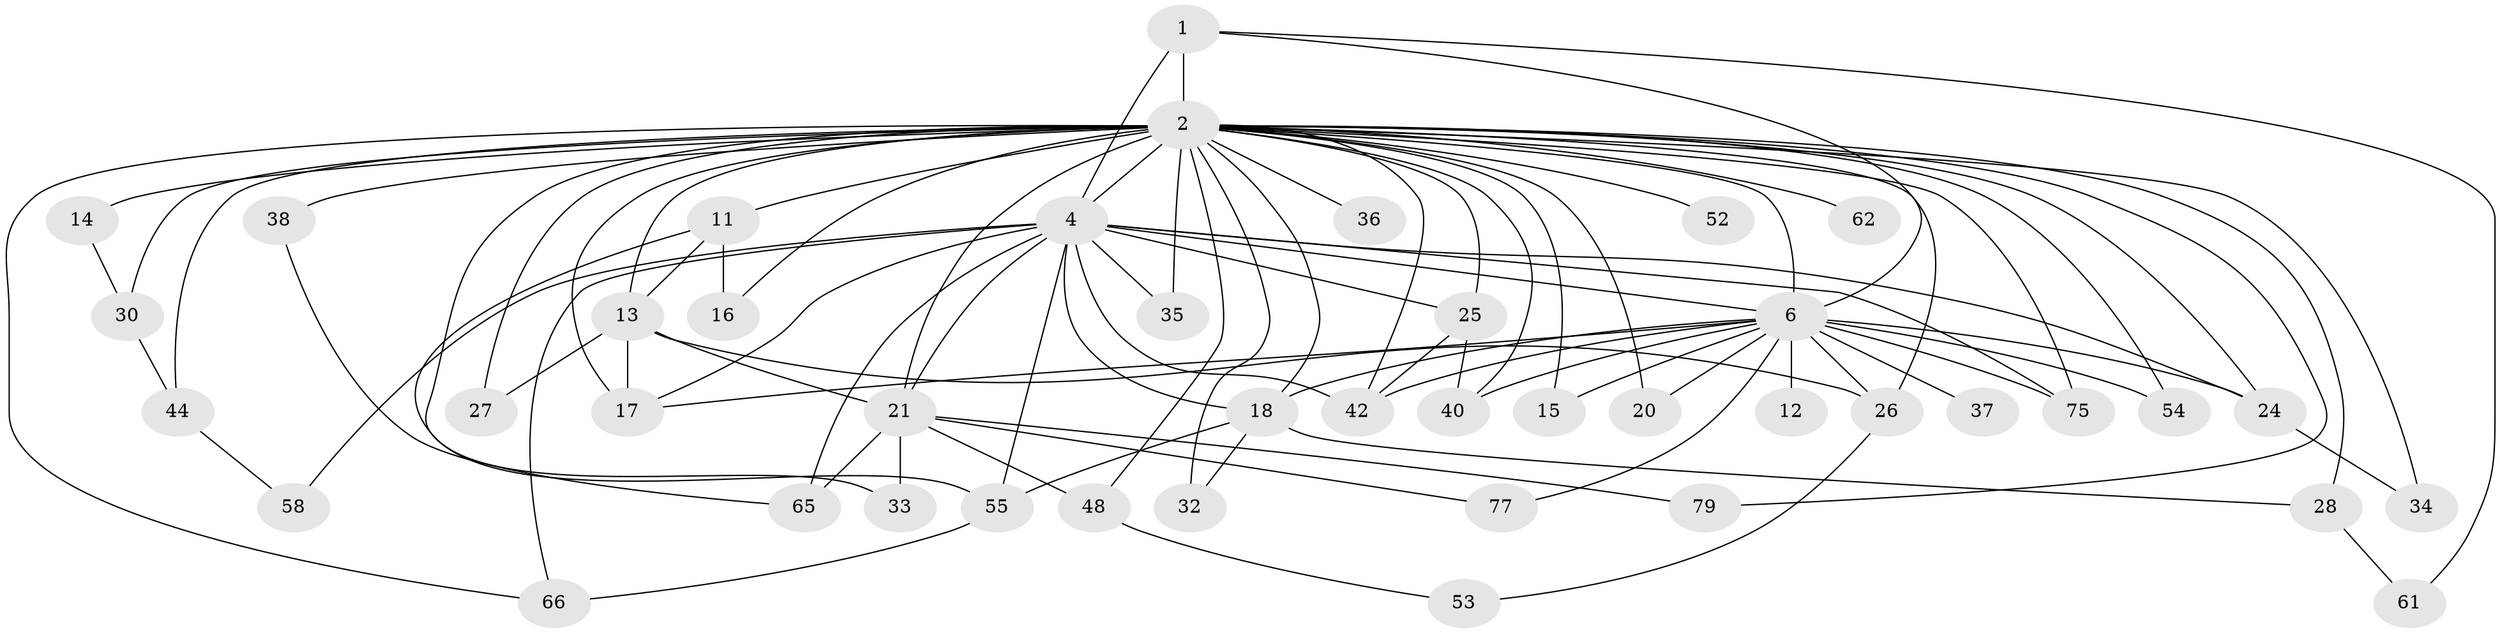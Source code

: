 // original degree distribution, {12: 0.011627906976744186, 24: 0.023255813953488372, 16: 0.011627906976744186, 14: 0.023255813953488372, 17: 0.03488372093023256, 21: 0.011627906976744186, 5: 0.03488372093023256, 2: 0.4418604651162791, 6: 0.03488372093023256, 3: 0.26744186046511625, 4: 0.09302325581395349, 8: 0.011627906976744186}
// Generated by graph-tools (version 1.1) at 2025/13/03/09/25 04:13:59]
// undirected, 43 vertices, 89 edges
graph export_dot {
graph [start="1"]
  node [color=gray90,style=filled];
  1;
  2 [super="+51+82+3+56+10+19+64+7+9"];
  4 [super="+39+5"];
  6 [super="+8+85+86"];
  11;
  12;
  13 [super="+76"];
  14;
  15;
  16;
  17 [super="+23"];
  18 [super="+70"];
  20;
  21 [super="+60+57+46+47+29"];
  24;
  25 [super="+69"];
  26;
  27;
  28;
  30;
  32;
  33;
  34;
  35;
  36;
  37;
  38;
  40;
  42 [super="+80"];
  44;
  48;
  52;
  53;
  54 [super="+59"];
  55;
  58;
  61;
  62;
  65 [super="+71"];
  66;
  75;
  77;
  79;
  1 -- 2 [weight=6];
  1 -- 4 [weight=3];
  1 -- 6 [weight=2];
  1 -- 61;
  2 -- 4 [weight=14];
  2 -- 6 [weight=11];
  2 -- 13;
  2 -- 14 [weight=2];
  2 -- 17 [weight=2];
  2 -- 25 [weight=3];
  2 -- 27 [weight=2];
  2 -- 30;
  2 -- 44;
  2 -- 54 [weight=2];
  2 -- 62 [weight=2];
  2 -- 21 [weight=6];
  2 -- 75;
  2 -- 66;
  2 -- 15;
  2 -- 32 [weight=2];
  2 -- 34;
  2 -- 52 [weight=2];
  2 -- 40;
  2 -- 28;
  2 -- 35;
  2 -- 36 [weight=2];
  2 -- 79;
  2 -- 11 [weight=2];
  2 -- 16;
  2 -- 20;
  2 -- 26;
  2 -- 38 [weight=2];
  2 -- 48;
  2 -- 55;
  2 -- 18 [weight=2];
  2 -- 24;
  2 -- 42;
  4 -- 6 [weight=4];
  4 -- 17;
  4 -- 24;
  4 -- 42;
  4 -- 65;
  4 -- 66;
  4 -- 35;
  4 -- 75;
  4 -- 18;
  4 -- 21 [weight=2];
  4 -- 55;
  4 -- 25;
  4 -- 58;
  6 -- 12 [weight=2];
  6 -- 15;
  6 -- 18;
  6 -- 20;
  6 -- 37 [weight=2];
  6 -- 75;
  6 -- 77;
  6 -- 24;
  6 -- 26;
  6 -- 40;
  6 -- 17;
  6 -- 42;
  6 -- 54;
  11 -- 13;
  11 -- 16;
  11 -- 33;
  13 -- 27;
  13 -- 21;
  13 -- 26;
  13 -- 17;
  14 -- 30;
  18 -- 28;
  18 -- 32;
  18 -- 55;
  21 -- 65;
  21 -- 77;
  21 -- 79;
  21 -- 48;
  21 -- 33;
  24 -- 34;
  25 -- 40;
  25 -- 42;
  26 -- 53;
  28 -- 61;
  30 -- 44;
  38 -- 65;
  44 -- 58;
  48 -- 53;
  55 -- 66;
}
